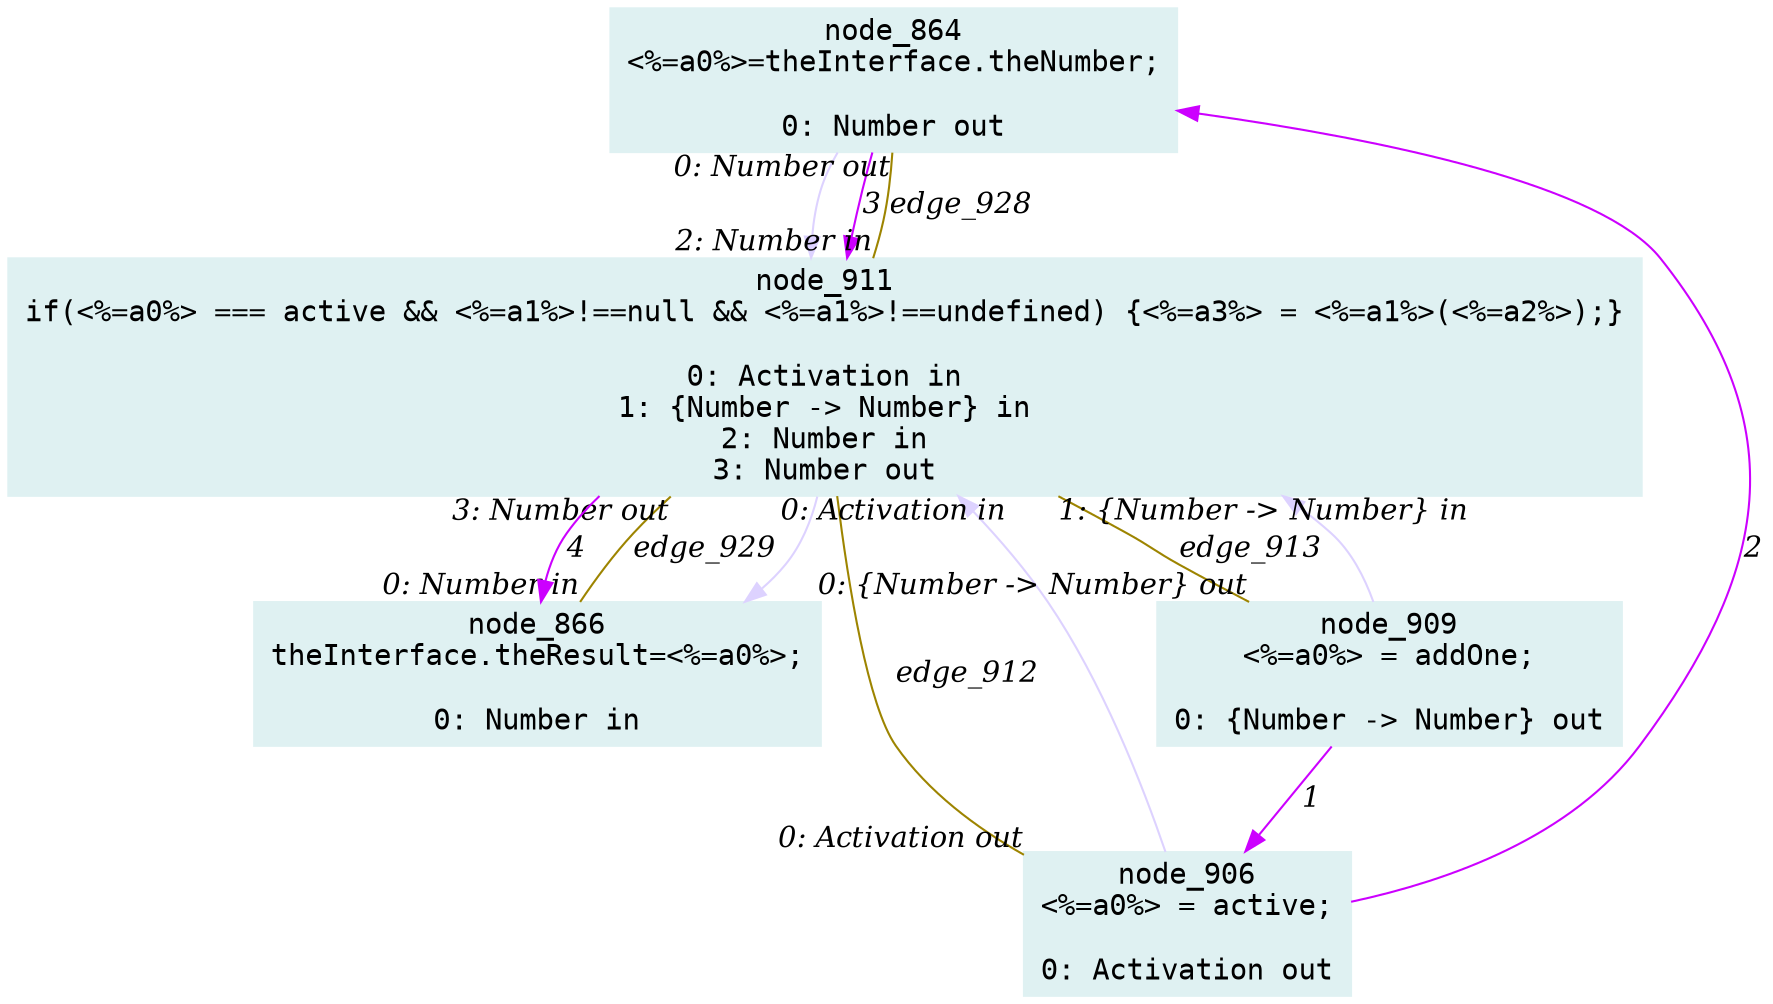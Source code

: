 digraph g{node_864 [shape="box", style="filled", color="#dff1f2", fontname="Courier", label="node_864
<%=a0%>=theInterface.theNumber;

0: Number out" ]
node_866 [shape="box", style="filled", color="#dff1f2", fontname="Courier", label="node_866
theInterface.theResult=<%=a0%>;

0: Number in" ]
node_906 [shape="box", style="filled", color="#dff1f2", fontname="Courier", label="node_906
<%=a0%> = active;

0: Activation out" ]
node_909 [shape="box", style="filled", color="#dff1f2", fontname="Courier", label="node_909
<%=a0%> = addOne;

0: {Number -> Number} out" ]
node_911 [shape="box", style="filled", color="#dff1f2", fontname="Courier", label="node_911
if(<%=a0%> === active && <%=a1%>!==null && <%=a1%>!==undefined) {<%=a3%> = <%=a1%>(<%=a2%>);}

0: Activation in
1: {Number -> Number} in
2: Number in
3: Number out" ]
node_911 -> node_866 [dir=forward, arrowHead=normal, fontname="Times-Italic", arrowsize=1, color="#ddd2ff", label="",  headlabel="", taillabel="" ]
node_864 -> node_911 [dir=forward, arrowHead=normal, fontname="Times-Italic", arrowsize=1, color="#ddd2ff", label="",  headlabel="", taillabel="" ]
node_906 -> node_911 [dir=forward, arrowHead=normal, fontname="Times-Italic", arrowsize=1, color="#ddd2ff", label="",  headlabel="", taillabel="" ]
node_909 -> node_911 [dir=forward, arrowHead=normal, fontname="Times-Italic", arrowsize=1, color="#ddd2ff", label="",  headlabel="", taillabel="" ]
node_909 -> node_906 [dir=forward, arrowHead=normal, fontname="Times-Italic", arrowsize=1, color="#cc00ff", label="1",  headlabel="", taillabel="" ]
node_906 -> node_864 [dir=forward, arrowHead=normal, fontname="Times-Italic", arrowsize=1, color="#cc00ff", label="2",  headlabel="", taillabel="" ]
node_864 -> node_911 [dir=forward, arrowHead=normal, fontname="Times-Italic", arrowsize=1, color="#cc00ff", label="3",  headlabel="", taillabel="" ]
node_911 -> node_866 [dir=forward, arrowHead=normal, fontname="Times-Italic", arrowsize=1, color="#cc00ff", label="4",  headlabel="", taillabel="" ]
node_911 -> node_906 [dir=none, arrowHead=none, fontname="Times-Italic", arrowsize=1, color="#9d8400", label="edge_912",  headlabel="0: Activation out", taillabel="0: Activation in" ]
node_911 -> node_909 [dir=none, arrowHead=none, fontname="Times-Italic", arrowsize=1, color="#9d8400", label="edge_913",  headlabel="0: {Number -> Number} out", taillabel="1: {Number -> Number} in" ]
node_911 -> node_864 [dir=none, arrowHead=none, fontname="Times-Italic", arrowsize=1, color="#9d8400", label="edge_928",  headlabel="0: Number out", taillabel="2: Number in" ]
node_866 -> node_911 [dir=none, arrowHead=none, fontname="Times-Italic", arrowsize=1, color="#9d8400", label="edge_929",  headlabel="3: Number out", taillabel="0: Number in" ]
}